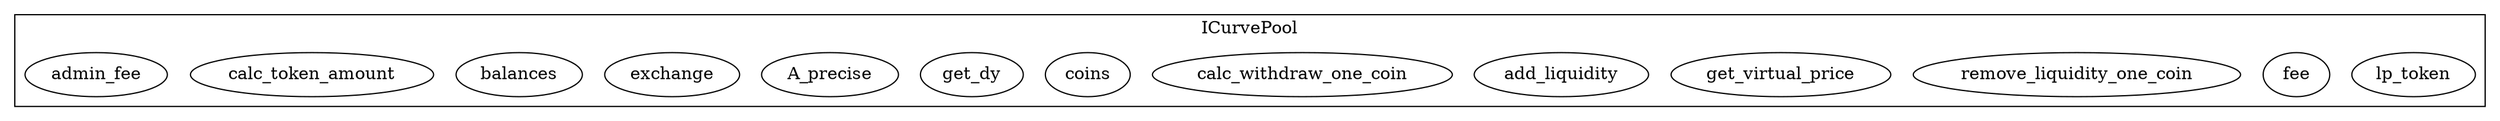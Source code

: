 strict digraph {
subgraph cluster_38116_ICurvePool {
label = "ICurvePool"
"38116_lp_token" [label="lp_token"]
"38116_fee" [label="fee"]
"38116_remove_liquidity_one_coin" [label="remove_liquidity_one_coin"]
"38116_get_virtual_price" [label="get_virtual_price"]
"38116_add_liquidity" [label="add_liquidity"]
"38116_calc_withdraw_one_coin" [label="calc_withdraw_one_coin"]
"38116_coins" [label="coins"]
"38116_get_dy" [label="get_dy"]
"38116_A_precise" [label="A_precise"]
"38116_exchange" [label="exchange"]
"38116_balances" [label="balances"]
"38116_calc_token_amount" [label="calc_token_amount"]
"38116_admin_fee" [label="admin_fee"]
}subgraph cluster_solidity {
label = "[Solidity]"
}
}